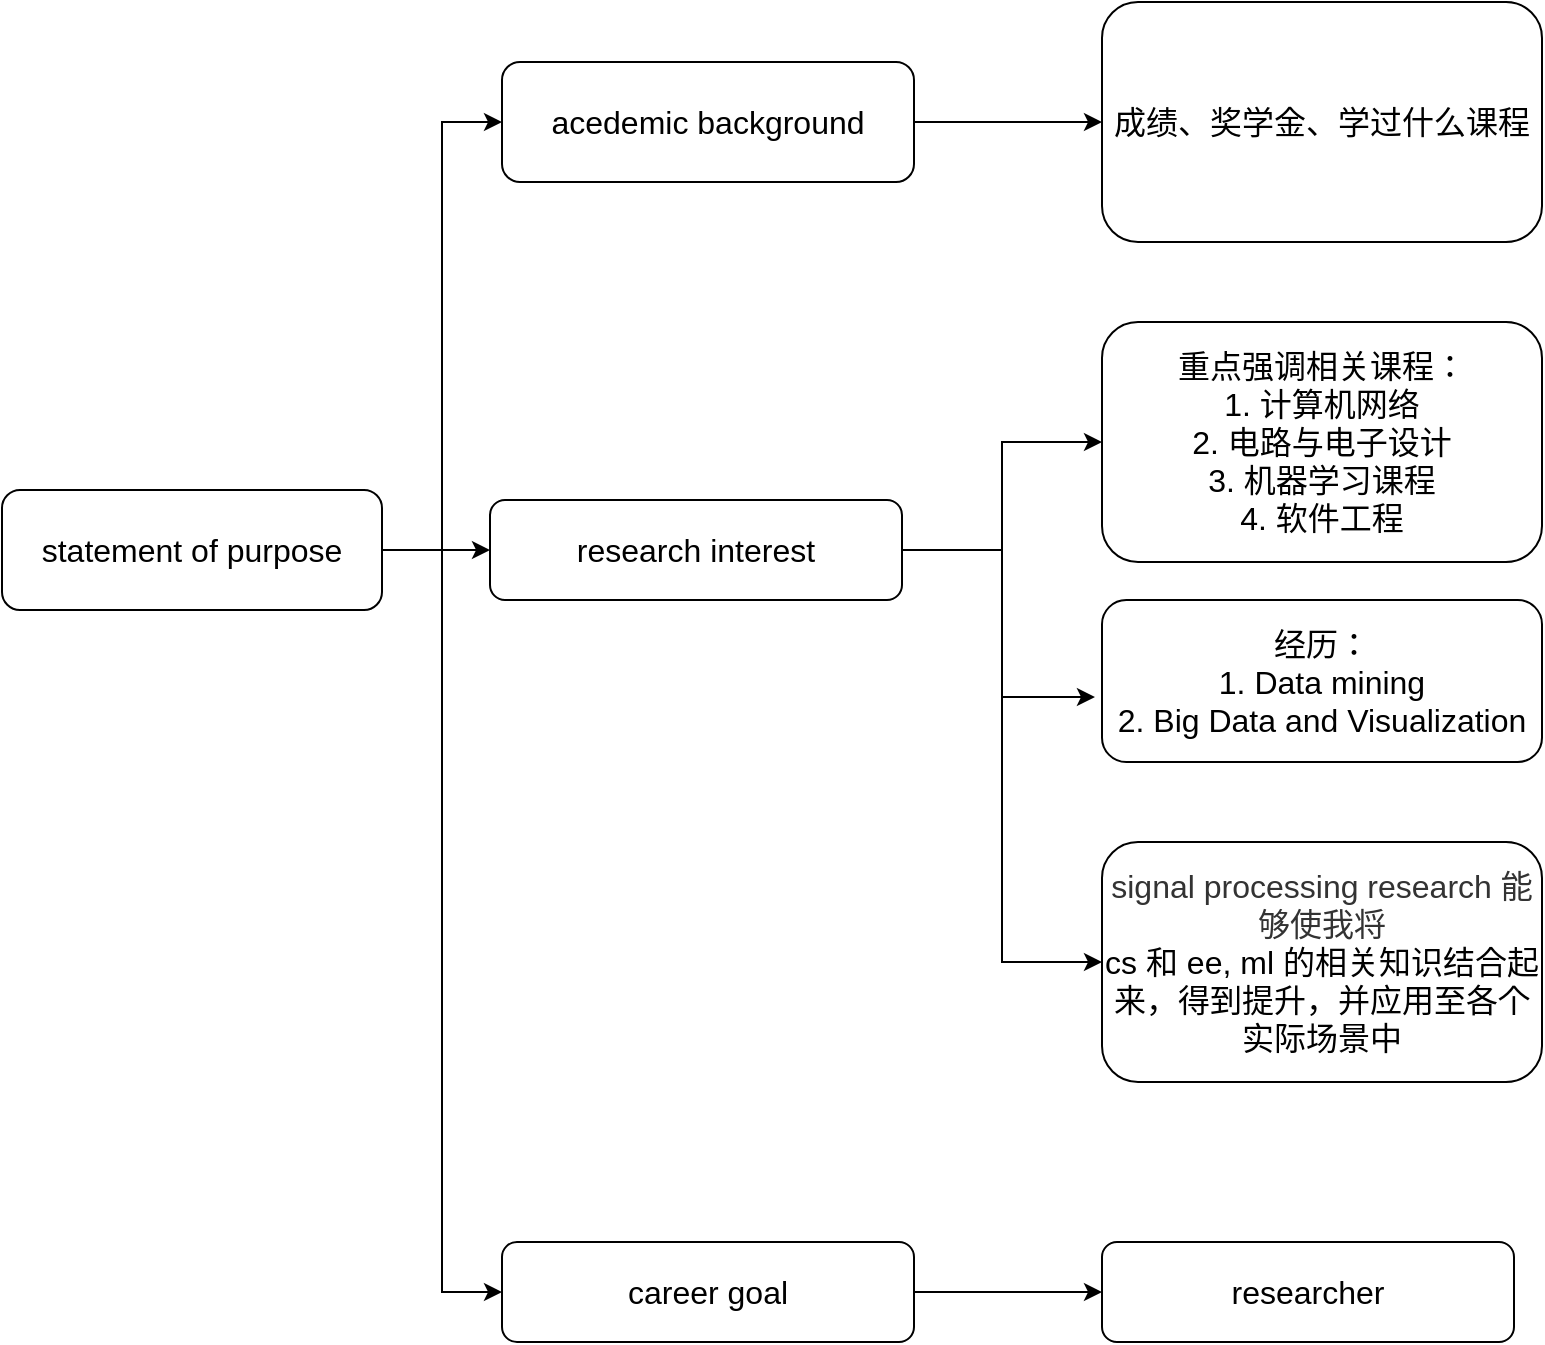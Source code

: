<mxfile version="20.2.0" type="github">
  <diagram id="ZzLPfZyx9_Ajb0_xNtwq" name="第 1 页">
    <mxGraphModel dx="889" dy="589" grid="1" gridSize="10" guides="1" tooltips="1" connect="1" arrows="1" fold="1" page="1" pageScale="1" pageWidth="827" pageHeight="1169" math="0" shadow="0">
      <root>
        <mxCell id="0" />
        <mxCell id="1" parent="0" />
        <mxCell id="KS8kWW0X5-qkxQkHXji3-5" style="edgeStyle=orthogonalEdgeStyle;rounded=0;orthogonalLoop=1;jettySize=auto;html=1;exitX=1;exitY=0.5;exitDx=0;exitDy=0;entryX=0;entryY=0.5;entryDx=0;entryDy=0;fontSize=16;" edge="1" parent="1" source="KS8kWW0X5-qkxQkHXji3-1" target="KS8kWW0X5-qkxQkHXji3-2">
          <mxGeometry relative="1" as="geometry" />
        </mxCell>
        <mxCell id="KS8kWW0X5-qkxQkHXji3-6" style="edgeStyle=orthogonalEdgeStyle;rounded=0;orthogonalLoop=1;jettySize=auto;html=1;exitX=1;exitY=0.5;exitDx=0;exitDy=0;entryX=0;entryY=0.5;entryDx=0;entryDy=0;fontSize=16;" edge="1" parent="1" source="KS8kWW0X5-qkxQkHXji3-1" target="KS8kWW0X5-qkxQkHXji3-3">
          <mxGeometry relative="1" as="geometry" />
        </mxCell>
        <mxCell id="KS8kWW0X5-qkxQkHXji3-7" style="edgeStyle=orthogonalEdgeStyle;rounded=0;orthogonalLoop=1;jettySize=auto;html=1;exitX=1;exitY=0.5;exitDx=0;exitDy=0;entryX=0;entryY=0.5;entryDx=0;entryDy=0;fontSize=16;" edge="1" parent="1" source="KS8kWW0X5-qkxQkHXji3-1" target="KS8kWW0X5-qkxQkHXji3-4">
          <mxGeometry relative="1" as="geometry" />
        </mxCell>
        <mxCell id="KS8kWW0X5-qkxQkHXji3-1" value="statement of purpose" style="rounded=1;whiteSpace=wrap;html=1;fontSize=16;" vertex="1" parent="1">
          <mxGeometry x="20" y="304" width="190" height="60" as="geometry" />
        </mxCell>
        <mxCell id="KS8kWW0X5-qkxQkHXji3-15" style="edgeStyle=orthogonalEdgeStyle;rounded=0;orthogonalLoop=1;jettySize=auto;html=1;exitX=1;exitY=0.5;exitDx=0;exitDy=0;fontSize=16;" edge="1" parent="1" source="KS8kWW0X5-qkxQkHXji3-2" target="KS8kWW0X5-qkxQkHXji3-14">
          <mxGeometry relative="1" as="geometry" />
        </mxCell>
        <mxCell id="KS8kWW0X5-qkxQkHXji3-2" value="acedemic background" style="rounded=1;whiteSpace=wrap;html=1;fontSize=16;" vertex="1" parent="1">
          <mxGeometry x="270" y="90" width="206" height="60" as="geometry" />
        </mxCell>
        <mxCell id="KS8kWW0X5-qkxQkHXji3-12" style="edgeStyle=orthogonalEdgeStyle;rounded=0;orthogonalLoop=1;jettySize=auto;html=1;exitX=1;exitY=0.5;exitDx=0;exitDy=0;entryX=0;entryY=0.5;entryDx=0;entryDy=0;fontSize=16;" edge="1" parent="1" source="KS8kWW0X5-qkxQkHXji3-3" target="KS8kWW0X5-qkxQkHXji3-8">
          <mxGeometry relative="1" as="geometry" />
        </mxCell>
        <mxCell id="KS8kWW0X5-qkxQkHXji3-13" style="edgeStyle=orthogonalEdgeStyle;rounded=0;orthogonalLoop=1;jettySize=auto;html=1;exitX=1;exitY=0.5;exitDx=0;exitDy=0;entryX=-0.016;entryY=0.599;entryDx=0;entryDy=0;entryPerimeter=0;fontSize=16;" edge="1" parent="1" source="KS8kWW0X5-qkxQkHXji3-3" target="KS8kWW0X5-qkxQkHXji3-10">
          <mxGeometry relative="1" as="geometry" />
        </mxCell>
        <mxCell id="KS8kWW0X5-qkxQkHXji3-17" style="edgeStyle=orthogonalEdgeStyle;rounded=0;orthogonalLoop=1;jettySize=auto;html=1;exitX=1;exitY=0.5;exitDx=0;exitDy=0;entryX=0;entryY=0.5;entryDx=0;entryDy=0;fontSize=16;" edge="1" parent="1" source="KS8kWW0X5-qkxQkHXji3-3" target="KS8kWW0X5-qkxQkHXji3-16">
          <mxGeometry relative="1" as="geometry" />
        </mxCell>
        <mxCell id="KS8kWW0X5-qkxQkHXji3-3" value="research interest" style="rounded=1;whiteSpace=wrap;html=1;fontSize=16;" vertex="1" parent="1">
          <mxGeometry x="264" y="309" width="206" height="50" as="geometry" />
        </mxCell>
        <mxCell id="KS8kWW0X5-qkxQkHXji3-20" style="edgeStyle=orthogonalEdgeStyle;rounded=0;orthogonalLoop=1;jettySize=auto;html=1;exitX=1;exitY=0.5;exitDx=0;exitDy=0;fontSize=16;" edge="1" parent="1" source="KS8kWW0X5-qkxQkHXji3-4" target="KS8kWW0X5-qkxQkHXji3-19">
          <mxGeometry relative="1" as="geometry" />
        </mxCell>
        <mxCell id="KS8kWW0X5-qkxQkHXji3-4" value="career goal" style="rounded=1;whiteSpace=wrap;html=1;fontSize=16;" vertex="1" parent="1">
          <mxGeometry x="270" y="680" width="206" height="50" as="geometry" />
        </mxCell>
        <mxCell id="KS8kWW0X5-qkxQkHXji3-8" value="重点强调相关课程：&lt;br&gt;1. 计算机网络&lt;br&gt;2. 电路与电子设计&lt;br&gt;3. 机器学习课程&lt;br&gt;4. 软件工程" style="rounded=1;whiteSpace=wrap;html=1;fontSize=16;" vertex="1" parent="1">
          <mxGeometry x="570" y="220" width="220" height="120" as="geometry" />
        </mxCell>
        <mxCell id="KS8kWW0X5-qkxQkHXji3-10" value="经历：&lt;br&gt;1. Data mining&lt;br&gt;2. Big Data and Visualization" style="rounded=1;whiteSpace=wrap;html=1;fontSize=16;" vertex="1" parent="1">
          <mxGeometry x="570" y="359" width="220" height="81" as="geometry" />
        </mxCell>
        <mxCell id="KS8kWW0X5-qkxQkHXji3-14" value="成绩、奖学金、学过什么课程" style="rounded=1;whiteSpace=wrap;html=1;fontSize=16;" vertex="1" parent="1">
          <mxGeometry x="570" y="60" width="220" height="120" as="geometry" />
        </mxCell>
        <mxCell id="KS8kWW0X5-qkxQkHXji3-16" value="&lt;span style=&quot;color: rgb(51, 51, 51); font-family: Helvetica, Arial, sans-serif; text-align: justify;&quot;&gt;signal processing research 能够使我将&lt;/span&gt;&lt;br&gt;cs 和 ee, ml 的相关知识结合起来，得到提升，并应用至各个实际场景中" style="rounded=1;whiteSpace=wrap;html=1;fontSize=16;" vertex="1" parent="1">
          <mxGeometry x="570" y="480" width="220" height="120" as="geometry" />
        </mxCell>
        <mxCell id="KS8kWW0X5-qkxQkHXji3-19" value="researcher" style="rounded=1;whiteSpace=wrap;html=1;fontSize=16;" vertex="1" parent="1">
          <mxGeometry x="570" y="680" width="206" height="50" as="geometry" />
        </mxCell>
      </root>
    </mxGraphModel>
  </diagram>
</mxfile>
